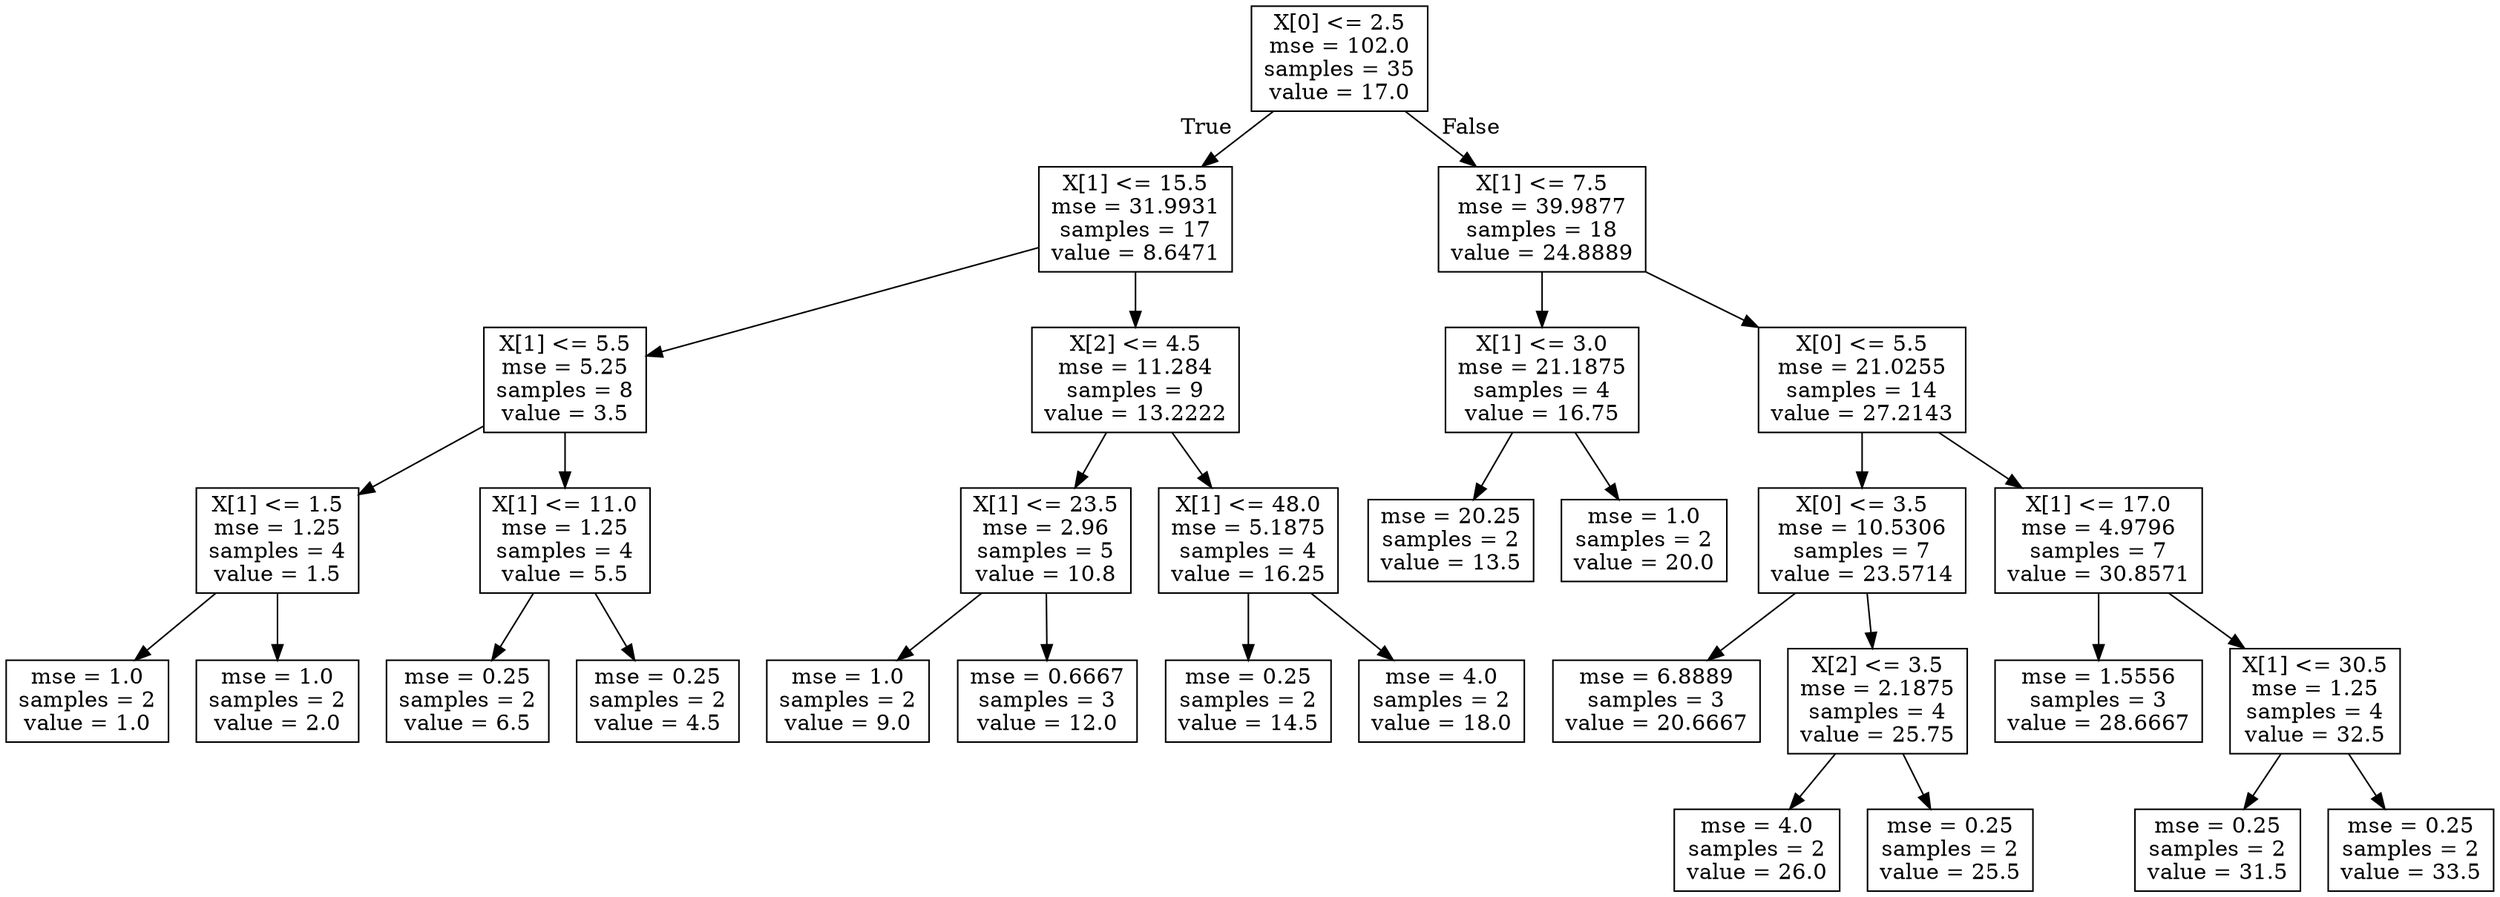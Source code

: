 digraph Tree {
node [shape=box] ;
0 [label="X[0] <= 2.5\nmse = 102.0\nsamples = 35\nvalue = 17.0"] ;
1 [label="X[1] <= 15.5\nmse = 31.9931\nsamples = 17\nvalue = 8.6471"] ;
0 -> 1 [labeldistance=2.5, labelangle=45, headlabel="True"] ;
2 [label="X[1] <= 5.5\nmse = 5.25\nsamples = 8\nvalue = 3.5"] ;
1 -> 2 ;
3 [label="X[1] <= 1.5\nmse = 1.25\nsamples = 4\nvalue = 1.5"] ;
2 -> 3 ;
4 [label="mse = 1.0\nsamples = 2\nvalue = 1.0"] ;
3 -> 4 ;
5 [label="mse = 1.0\nsamples = 2\nvalue = 2.0"] ;
3 -> 5 ;
6 [label="X[1] <= 11.0\nmse = 1.25\nsamples = 4\nvalue = 5.5"] ;
2 -> 6 ;
7 [label="mse = 0.25\nsamples = 2\nvalue = 6.5"] ;
6 -> 7 ;
8 [label="mse = 0.25\nsamples = 2\nvalue = 4.5"] ;
6 -> 8 ;
9 [label="X[2] <= 4.5\nmse = 11.284\nsamples = 9\nvalue = 13.2222"] ;
1 -> 9 ;
10 [label="X[1] <= 23.5\nmse = 2.96\nsamples = 5\nvalue = 10.8"] ;
9 -> 10 ;
11 [label="mse = 1.0\nsamples = 2\nvalue = 9.0"] ;
10 -> 11 ;
12 [label="mse = 0.6667\nsamples = 3\nvalue = 12.0"] ;
10 -> 12 ;
13 [label="X[1] <= 48.0\nmse = 5.1875\nsamples = 4\nvalue = 16.25"] ;
9 -> 13 ;
14 [label="mse = 0.25\nsamples = 2\nvalue = 14.5"] ;
13 -> 14 ;
15 [label="mse = 4.0\nsamples = 2\nvalue = 18.0"] ;
13 -> 15 ;
16 [label="X[1] <= 7.5\nmse = 39.9877\nsamples = 18\nvalue = 24.8889"] ;
0 -> 16 [labeldistance=2.5, labelangle=-45, headlabel="False"] ;
17 [label="X[1] <= 3.0\nmse = 21.1875\nsamples = 4\nvalue = 16.75"] ;
16 -> 17 ;
18 [label="mse = 20.25\nsamples = 2\nvalue = 13.5"] ;
17 -> 18 ;
19 [label="mse = 1.0\nsamples = 2\nvalue = 20.0"] ;
17 -> 19 ;
20 [label="X[0] <= 5.5\nmse = 21.0255\nsamples = 14\nvalue = 27.2143"] ;
16 -> 20 ;
21 [label="X[0] <= 3.5\nmse = 10.5306\nsamples = 7\nvalue = 23.5714"] ;
20 -> 21 ;
22 [label="mse = 6.8889\nsamples = 3\nvalue = 20.6667"] ;
21 -> 22 ;
23 [label="X[2] <= 3.5\nmse = 2.1875\nsamples = 4\nvalue = 25.75"] ;
21 -> 23 ;
24 [label="mse = 4.0\nsamples = 2\nvalue = 26.0"] ;
23 -> 24 ;
25 [label="mse = 0.25\nsamples = 2\nvalue = 25.5"] ;
23 -> 25 ;
26 [label="X[1] <= 17.0\nmse = 4.9796\nsamples = 7\nvalue = 30.8571"] ;
20 -> 26 ;
27 [label="mse = 1.5556\nsamples = 3\nvalue = 28.6667"] ;
26 -> 27 ;
28 [label="X[1] <= 30.5\nmse = 1.25\nsamples = 4\nvalue = 32.5"] ;
26 -> 28 ;
29 [label="mse = 0.25\nsamples = 2\nvalue = 31.5"] ;
28 -> 29 ;
30 [label="mse = 0.25\nsamples = 2\nvalue = 33.5"] ;
28 -> 30 ;
}